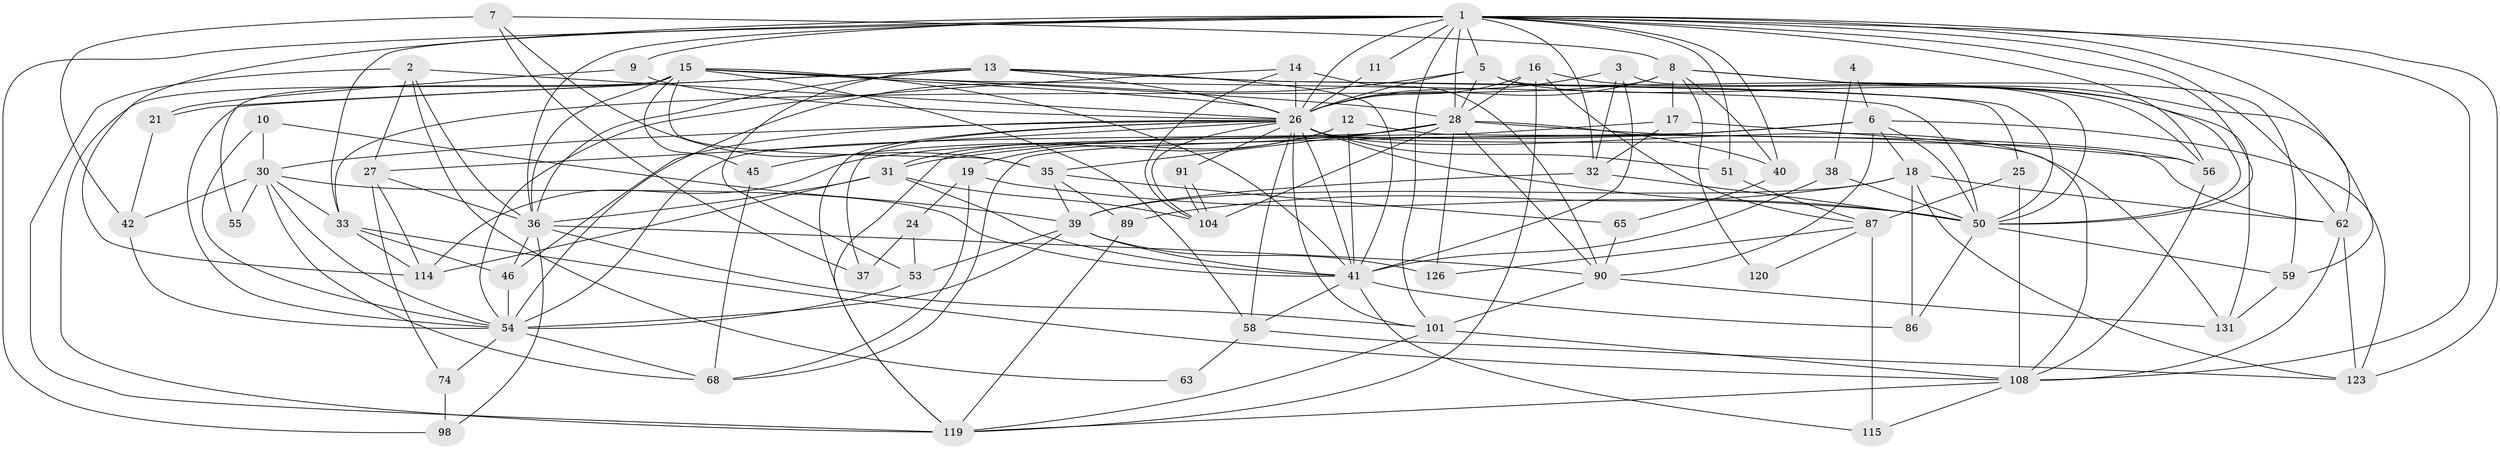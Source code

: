 // original degree distribution, {6: 0.125, 4: 0.21323529411764705, 2: 0.125, 5: 0.20588235294117646, 3: 0.3014705882352941, 7: 0.022058823529411766, 8: 0.007352941176470588}
// Generated by graph-tools (version 1.1) at 2025/15/03/09/25 04:15:10]
// undirected, 68 vertices, 192 edges
graph export_dot {
graph [start="1"]
  node [color=gray90,style=filled];
  1 [super="+47+97+81+23"];
  2 [super="+22"];
  3;
  4;
  5 [super="+84+20"];
  6 [super="+94"];
  7;
  8 [super="+100"];
  9;
  10;
  11;
  12 [super="+118"];
  13 [super="+93"];
  14 [super="+76"];
  15 [super="+135+111"];
  16 [super="+77"];
  17 [super="+66"];
  18 [super="+29+71"];
  19;
  21;
  24;
  25 [super="+60"];
  26 [super="+64+110+34+49"];
  27;
  28 [super="+67"];
  30 [super="+48"];
  31 [super="+57"];
  32 [super="+70"];
  33 [super="+72+88"];
  35 [super="+61"];
  36 [super="+79+44+128"];
  37;
  38;
  39 [super="+43"];
  40 [super="+106+75"];
  41 [super="+69+103"];
  42 [super="+134"];
  45;
  46 [super="+113"];
  50 [super="+78+124"];
  51;
  53;
  54 [super="+136+82+83"];
  55;
  56 [super="+107"];
  58 [super="+73"];
  59;
  62 [super="+125"];
  63;
  65;
  68;
  74 [super="+96"];
  86;
  87 [super="+129"];
  89;
  90 [super="+130+109+102"];
  91;
  98;
  101 [super="+133"];
  104 [super="+127"];
  108 [super="+121"];
  114 [super="+116"];
  115;
  119 [super="+122"];
  120;
  123;
  126;
  131;
  1 -- 33;
  1 -- 32;
  1 -- 98;
  1 -- 56;
  1 -- 11 [weight=2];
  1 -- 108;
  1 -- 114;
  1 -- 51;
  1 -- 101;
  1 -- 123;
  1 -- 59;
  1 -- 28;
  1 -- 5;
  1 -- 62;
  1 -- 26;
  1 -- 50;
  1 -- 36;
  1 -- 40;
  1 -- 9;
  2 -- 119;
  2 -- 27;
  2 -- 36;
  2 -- 63;
  2 -- 26;
  3 -- 59;
  3 -- 32;
  3 -- 41;
  3 -- 26;
  4 -- 38;
  4 -- 6;
  5 -- 28;
  5 -- 50;
  5 -- 56;
  5 -- 54;
  5 -- 26 [weight=2];
  6 -- 68;
  6 -- 90 [weight=2];
  6 -- 50;
  6 -- 114;
  6 -- 123;
  6 -- 18;
  6 -- 31;
  7 -- 37;
  7 -- 42;
  7 -- 8;
  7 -- 35;
  8 -- 40;
  8 -- 33 [weight=2];
  8 -- 50;
  8 -- 26;
  8 -- 120;
  8 -- 62;
  8 -- 17;
  9 -- 21;
  9 -- 26;
  10 -- 39;
  10 -- 30;
  10 -- 54;
  11 -- 26;
  12 -- 108;
  12 -- 19;
  12 -- 41;
  12 -- 31;
  13 -- 53;
  13 -- 21;
  13 -- 36;
  13 -- 26;
  13 -- 41;
  13 -- 50;
  13 -- 25;
  13 -- 54;
  14 -- 104;
  14 -- 90;
  14 -- 54;
  14 -- 26 [weight=2];
  15 -- 45;
  15 -- 58;
  15 -- 50;
  15 -- 55;
  15 -- 41;
  15 -- 119;
  15 -- 35;
  15 -- 28;
  15 -- 26;
  15 -- 36;
  16 -- 119;
  16 -- 131;
  16 -- 87;
  16 -- 28;
  16 -- 26;
  17 -- 119;
  17 -- 56;
  17 -- 32;
  18 -- 123;
  18 -- 62;
  18 -- 39;
  18 -- 89;
  18 -- 86;
  19 -- 24;
  19 -- 68;
  19 -- 50;
  21 -- 42;
  24 -- 53;
  24 -- 37;
  25 -- 108;
  25 -- 87;
  26 -- 37;
  26 -- 131;
  26 -- 51;
  26 -- 46;
  26 -- 27;
  26 -- 119;
  26 -- 62 [weight=2];
  26 -- 91;
  26 -- 58;
  26 -- 101;
  26 -- 104;
  26 -- 41;
  26 -- 50;
  26 -- 30;
  27 -- 114;
  27 -- 74;
  27 -- 36;
  28 -- 126;
  28 -- 40 [weight=2];
  28 -- 56;
  28 -- 104;
  28 -- 35;
  28 -- 54;
  28 -- 90;
  28 -- 45;
  30 -- 54;
  30 -- 33;
  30 -- 68;
  30 -- 55;
  30 -- 41;
  30 -- 42;
  31 -- 104 [weight=2];
  31 -- 36;
  31 -- 41;
  31 -- 114;
  32 -- 39;
  32 -- 50;
  33 -- 114;
  33 -- 46;
  33 -- 108;
  35 -- 39 [weight=2];
  35 -- 65;
  35 -- 89;
  36 -- 90;
  36 -- 101;
  36 -- 46;
  36 -- 98;
  38 -- 41;
  38 -- 50;
  39 -- 53;
  39 -- 54;
  39 -- 41;
  39 -- 126;
  40 -- 65;
  41 -- 115;
  41 -- 86 [weight=2];
  41 -- 58;
  42 -- 54;
  45 -- 68;
  46 -- 54;
  50 -- 86;
  50 -- 59;
  51 -- 87;
  53 -- 54 [weight=2];
  54 -- 74;
  54 -- 68;
  56 -- 108;
  58 -- 123;
  58 -- 63;
  59 -- 131;
  62 -- 123;
  62 -- 108;
  65 -- 90;
  74 -- 98;
  87 -- 126;
  87 -- 115;
  87 -- 120;
  89 -- 119;
  90 -- 131;
  90 -- 101;
  91 -- 104;
  91 -- 104;
  101 -- 108;
  101 -- 119;
  108 -- 115;
  108 -- 119;
}
